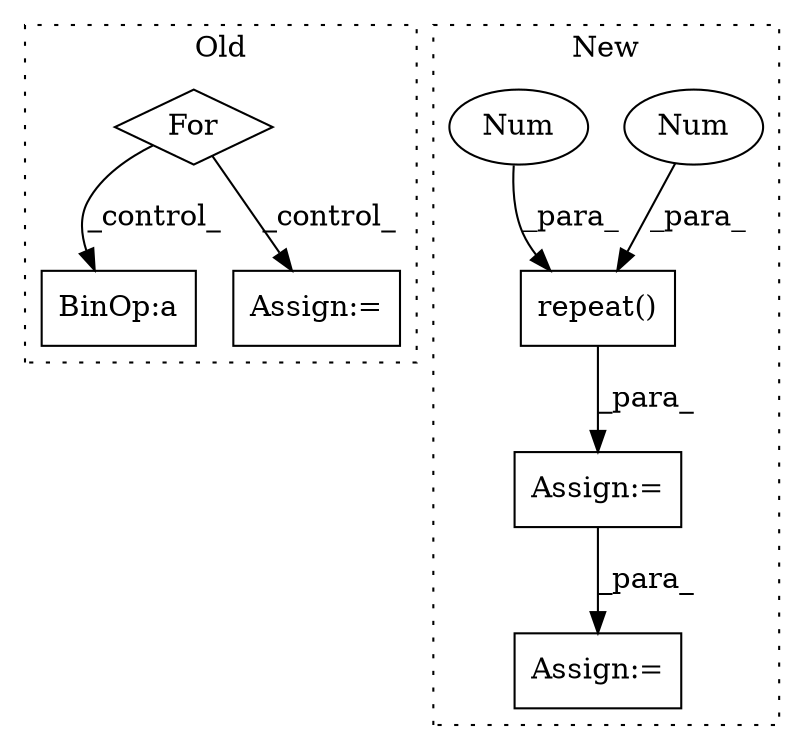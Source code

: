 digraph G {
subgraph cluster0 {
1 [label="For" a="107" s="3367,3397" l="4,14" shape="diamond"];
7 [label="BinOp:a" a="82" s="3471" l="3" shape="box"];
8 [label="Assign:=" a="68" s="3449" l="3" shape="box"];
label = "Old";
style="dotted";
}
subgraph cluster1 {
2 [label="repeat()" a="75" s="3340,3385" l="23,1" shape="box"];
3 [label="Assign:=" a="68" s="3414" l="3" shape="box"];
4 [label="Num" a="76" s="3366" l="1" shape="ellipse"];
5 [label="Num" a="76" s="3363" l="1" shape="ellipse"];
6 [label="Assign:=" a="68" s="3591" l="3" shape="box"];
label = "New";
style="dotted";
}
1 -> 7 [label="_control_"];
1 -> 8 [label="_control_"];
2 -> 3 [label="_para_"];
3 -> 6 [label="_para_"];
4 -> 2 [label="_para_"];
5 -> 2 [label="_para_"];
}